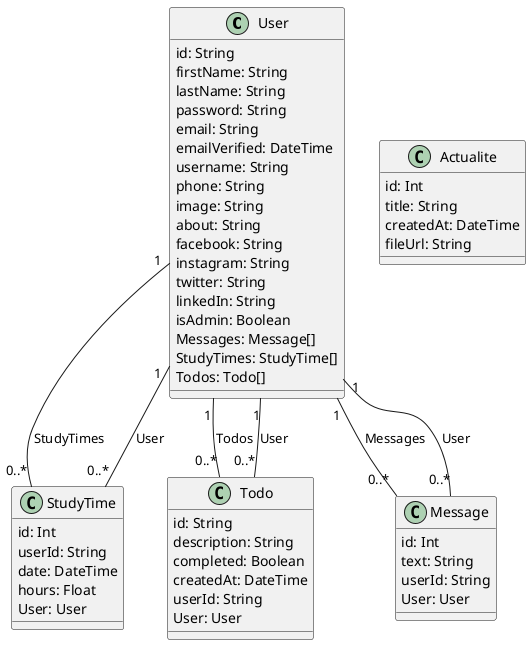@startuml

class User {
    id: String
    firstName: String
    lastName: String
    password: String
    email: String
    emailVerified: DateTime
    username: String
    phone: String
    image: String
    about: String
    facebook: String
    instagram: String
    twitter: String
    linkedIn: String
    isAdmin: Boolean
    Messages: Message[]
    StudyTimes: StudyTime[]
    Todos: Todo[]
}

class StudyTime {
    id: Int
    userId: String
    date: DateTime
    hours: Float
    User: User
}

class Todo {
    id: String
    description: String
    completed: Boolean
    createdAt: DateTime
    userId: String
    User: User
}

class Message {
    id: Int
    text: String
    userId: String
    User: User
}

class Actualite {
    id: Int
    title: String
    createdAt: DateTime
    fileUrl: String
}

User "1" -- "0..*" StudyTime: StudyTimes
User "1" -- "0..*" Todo: Todos
User "1" -- "0..*" Message: Messages
StudyTime "0..*" -- "1" User: User
Todo "0..*" -- "1" User: User
Message "0..*" -- "1" User: User

@enduml